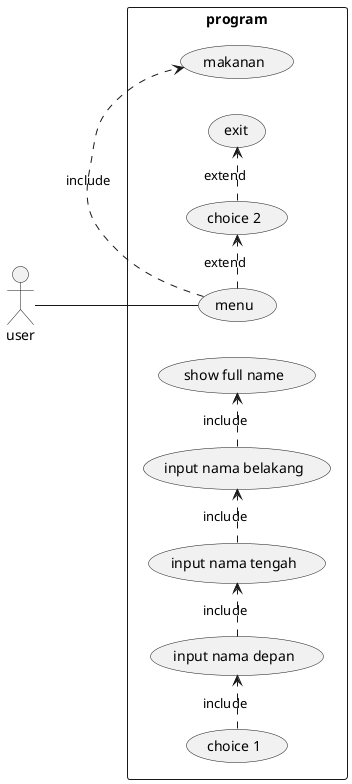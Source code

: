 @startuml tugas

left to right direction

actor user
rectangle program{
    user -- (menu)
    (menu) .> (makanan) : include
    (menu) .> (choice 2) : extend
    (choice 2) .> (exit) : extend
    (choice 1) .> (input nama depan) : include
    (input nama depan) ._> (input nama tengah) : include
    (input nama tengah) ._> (input nama belakang) : include
    (input nama belakang) ._> (show full name) : include

}
@enduml